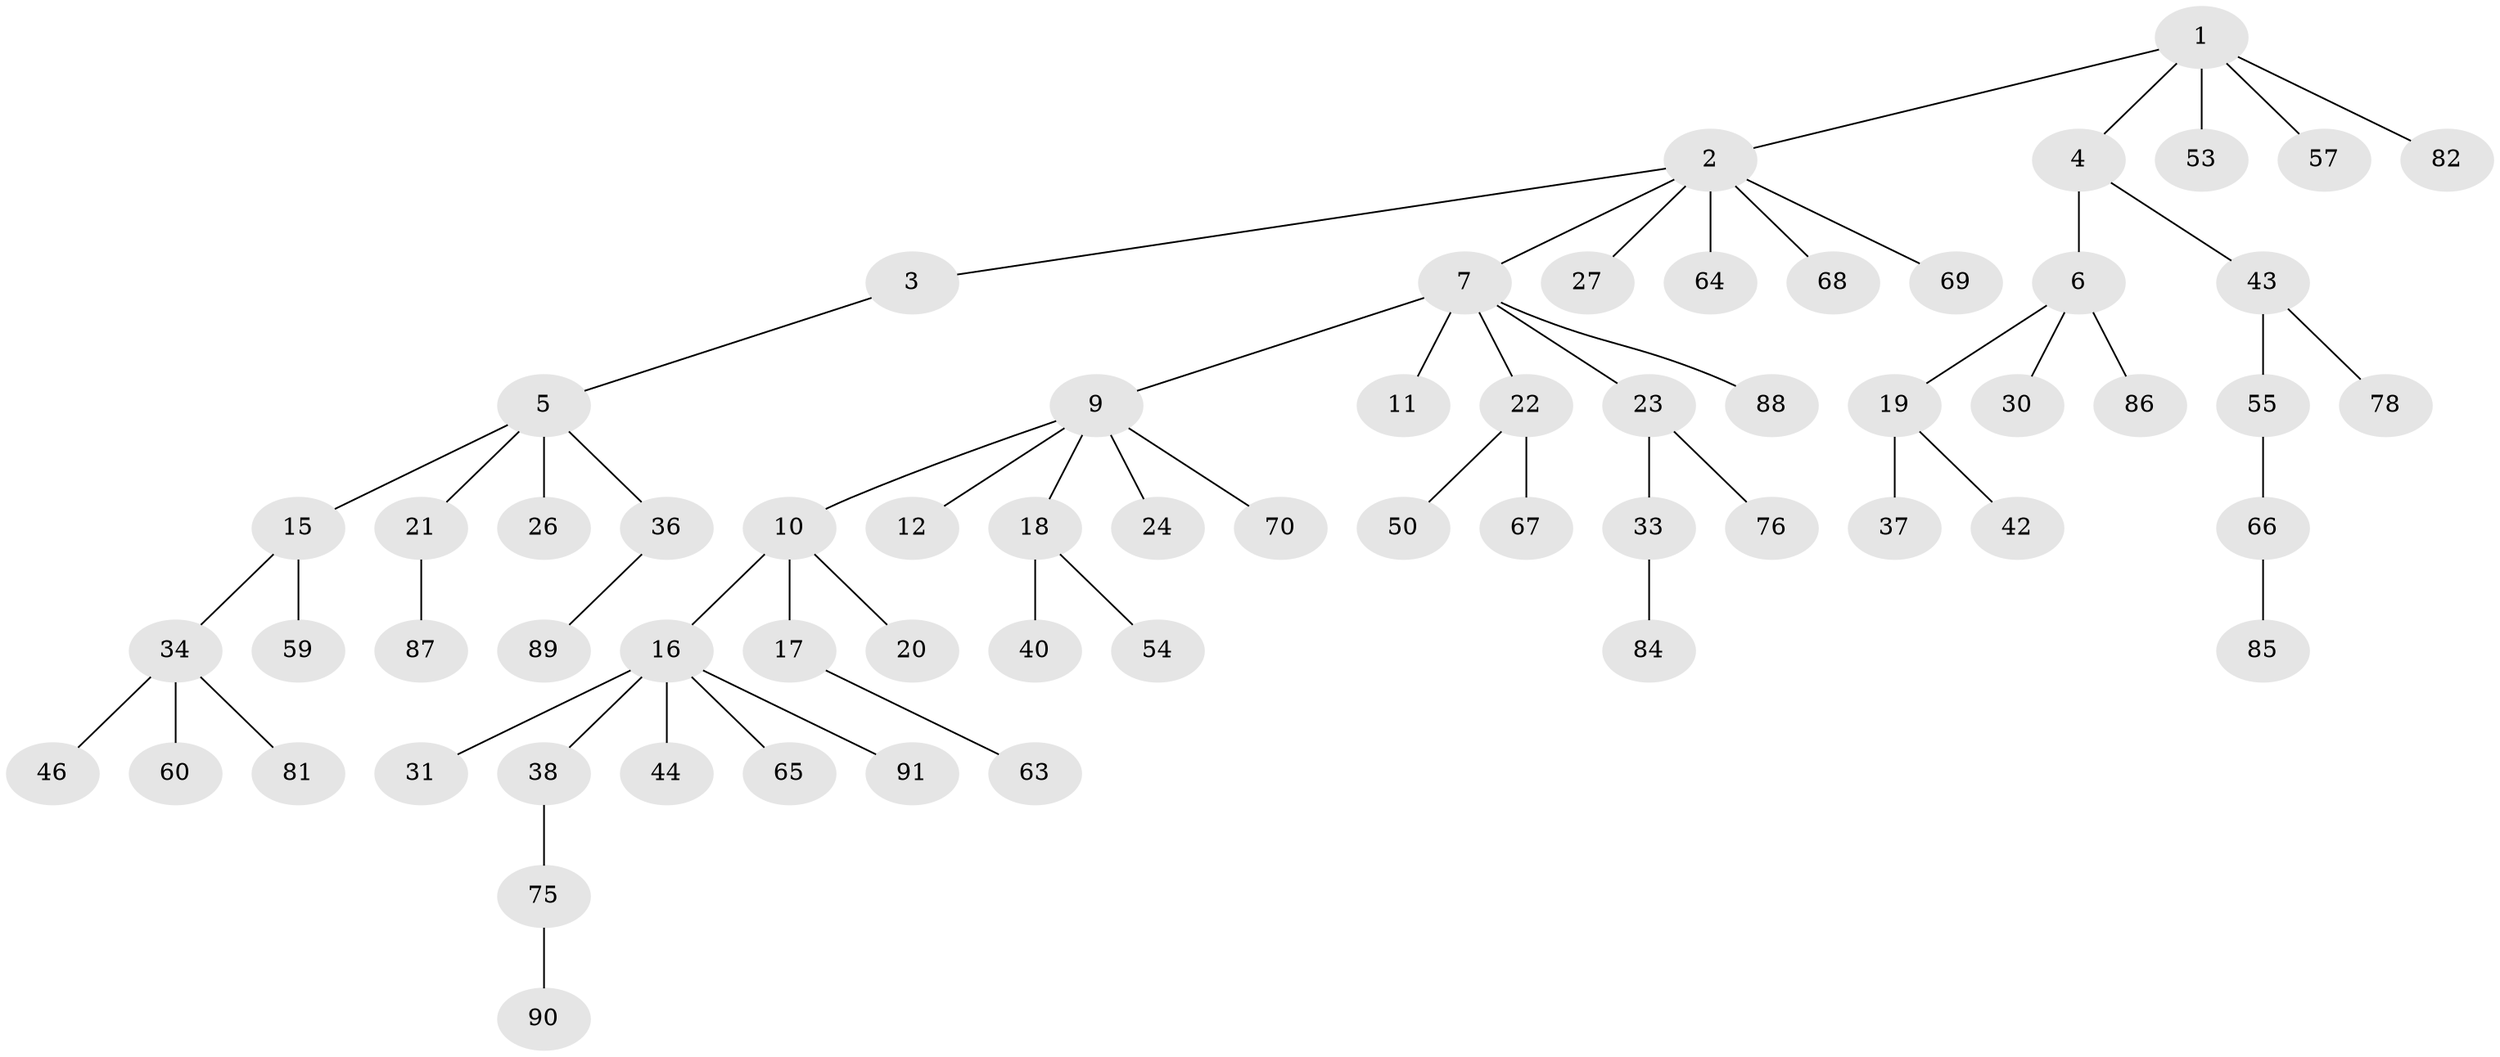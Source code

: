 // Generated by graph-tools (version 1.1) at 2025/52/02/27/25 19:52:12]
// undirected, 63 vertices, 62 edges
graph export_dot {
graph [start="1"]
  node [color=gray90,style=filled];
  1 [super="+45"];
  2 [super="+14"];
  3 [super="+29"];
  4 [super="+61"];
  5;
  6 [super="+39"];
  7 [super="+8"];
  9 [super="+13"];
  10 [super="+80"];
  11;
  12;
  15 [super="+58"];
  16 [super="+35"];
  17 [super="+28"];
  18 [super="+56"];
  19 [super="+32"];
  20;
  21 [super="+72"];
  22 [super="+49"];
  23 [super="+25"];
  24;
  26 [super="+51"];
  27;
  30;
  31;
  33 [super="+74"];
  34 [super="+48"];
  36 [super="+77"];
  37 [super="+71"];
  38 [super="+41"];
  40 [super="+47"];
  42 [super="+52"];
  43;
  44;
  46;
  50;
  53;
  54;
  55 [super="+62"];
  57;
  59 [super="+79"];
  60;
  63 [super="+92"];
  64;
  65;
  66;
  67;
  68;
  69 [super="+73"];
  70;
  75;
  76;
  78 [super="+83"];
  81;
  82;
  84;
  85;
  86;
  87;
  88;
  89;
  90 [super="+93"];
  91;
  1 -- 2;
  1 -- 4;
  1 -- 53;
  1 -- 82;
  1 -- 57;
  2 -- 3;
  2 -- 7;
  2 -- 27;
  2 -- 64;
  2 -- 68;
  2 -- 69;
  3 -- 5;
  4 -- 6;
  4 -- 43;
  5 -- 15;
  5 -- 21;
  5 -- 26;
  5 -- 36;
  6 -- 19;
  6 -- 30;
  6 -- 86;
  7 -- 11;
  7 -- 23;
  7 -- 88;
  7 -- 9;
  7 -- 22;
  9 -- 10;
  9 -- 12;
  9 -- 24;
  9 -- 18;
  9 -- 70;
  10 -- 16;
  10 -- 17;
  10 -- 20;
  15 -- 34;
  15 -- 59;
  16 -- 31;
  16 -- 44;
  16 -- 65;
  16 -- 91;
  16 -- 38;
  17 -- 63;
  18 -- 40;
  18 -- 54;
  19 -- 37;
  19 -- 42;
  21 -- 87;
  22 -- 67;
  22 -- 50;
  23 -- 33;
  23 -- 76;
  33 -- 84;
  34 -- 46;
  34 -- 81;
  34 -- 60;
  36 -- 89;
  38 -- 75;
  43 -- 55;
  43 -- 78;
  55 -- 66;
  66 -- 85;
  75 -- 90;
}

